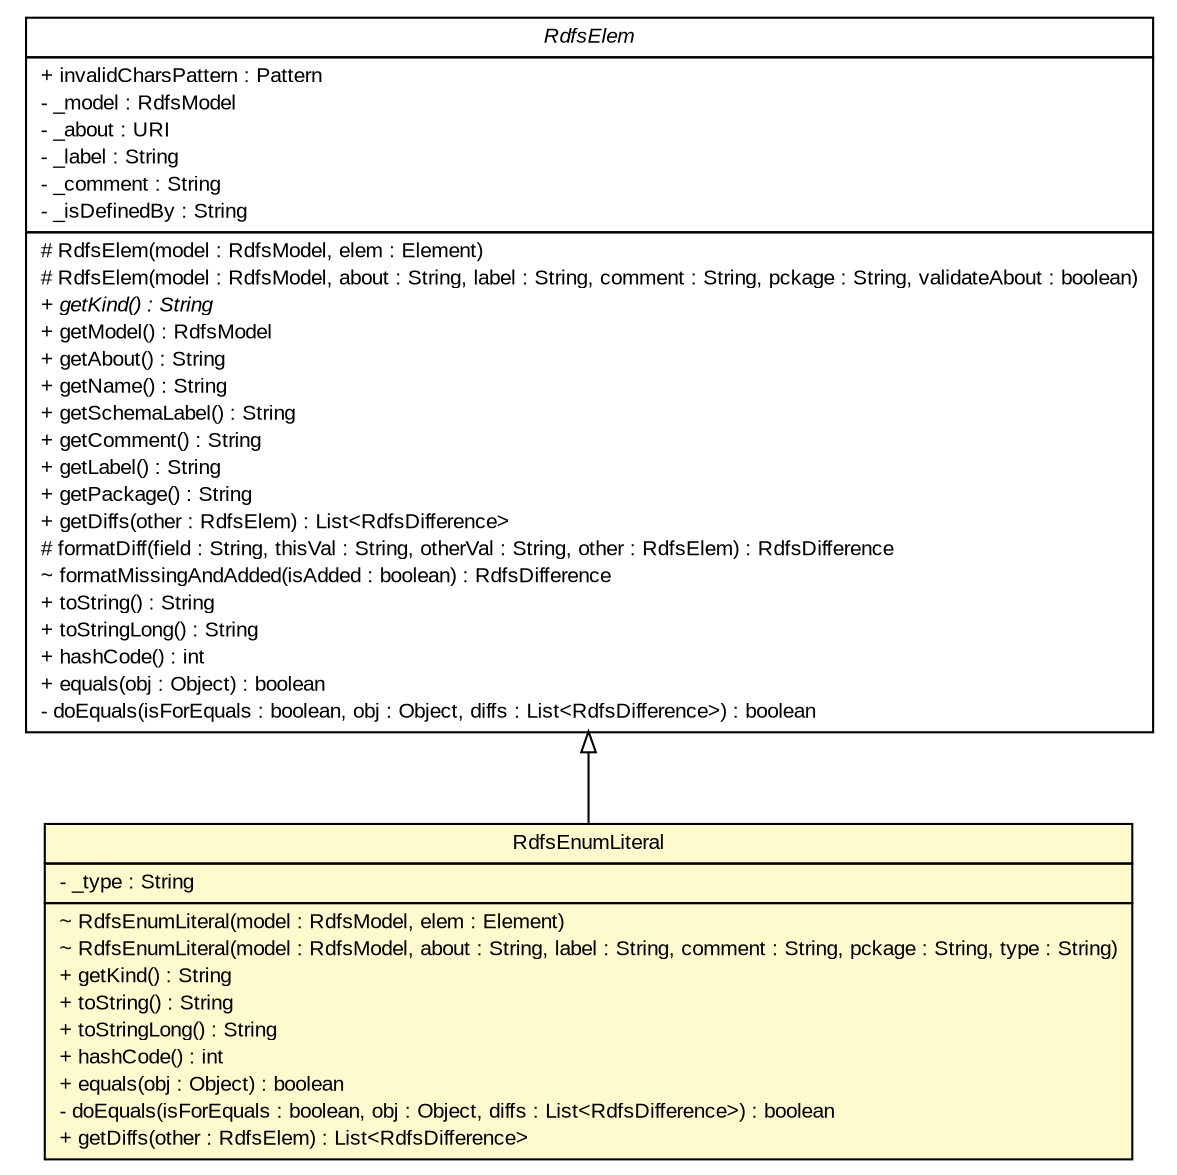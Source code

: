 #!/usr/local/bin/dot
#
# Class diagram 
# Generated by UMLGraph version R5_6_6-6-g3bdff0 (http://www.umlgraph.org/)
#

digraph G {
	edge [fontname="arial",fontsize=10,labelfontname="arial",labelfontsize=10];
	node [fontname="arial",fontsize=10,shape=plaintext];
	nodesep=0.25;
	ranksep=0.5;
	// org.tanjakostic.jcleancim.experimental.builder.rdfs.RdfsEnumLiteral
	c168920 [label=<<table title="org.tanjakostic.jcleancim.experimental.builder.rdfs.RdfsEnumLiteral" border="0" cellborder="1" cellspacing="0" cellpadding="2" port="p" bgcolor="lemonChiffon" href="./RdfsEnumLiteral.html">
		<tr><td><table border="0" cellspacing="0" cellpadding="1">
<tr><td align="center" balign="center"> RdfsEnumLiteral </td></tr>
		</table></td></tr>
		<tr><td><table border="0" cellspacing="0" cellpadding="1">
<tr><td align="left" balign="left"> - _type : String </td></tr>
		</table></td></tr>
		<tr><td><table border="0" cellspacing="0" cellpadding="1">
<tr><td align="left" balign="left"> ~ RdfsEnumLiteral(model : RdfsModel, elem : Element) </td></tr>
<tr><td align="left" balign="left"> ~ RdfsEnumLiteral(model : RdfsModel, about : String, label : String, comment : String, pckage : String, type : String) </td></tr>
<tr><td align="left" balign="left"> + getKind() : String </td></tr>
<tr><td align="left" balign="left"> + toString() : String </td></tr>
<tr><td align="left" balign="left"> + toStringLong() : String </td></tr>
<tr><td align="left" balign="left"> + hashCode() : int </td></tr>
<tr><td align="left" balign="left"> + equals(obj : Object) : boolean </td></tr>
<tr><td align="left" balign="left"> - doEquals(isForEquals : boolean, obj : Object, diffs : List&lt;RdfsDifference&gt;) : boolean </td></tr>
<tr><td align="left" balign="left"> + getDiffs(other : RdfsElem) : List&lt;RdfsDifference&gt; </td></tr>
		</table></td></tr>
		</table>>, URL="./RdfsEnumLiteral.html", fontname="arial", fontcolor="black", fontsize=10.0];
	// org.tanjakostic.jcleancim.experimental.builder.rdfs.RdfsElem
	c168921 [label=<<table title="org.tanjakostic.jcleancim.experimental.builder.rdfs.RdfsElem" border="0" cellborder="1" cellspacing="0" cellpadding="2" port="p" href="./RdfsElem.html">
		<tr><td><table border="0" cellspacing="0" cellpadding="1">
<tr><td align="center" balign="center"><font face="Arial Italic"> RdfsElem </font></td></tr>
		</table></td></tr>
		<tr><td><table border="0" cellspacing="0" cellpadding="1">
<tr><td align="left" balign="left"> + invalidCharsPattern : Pattern </td></tr>
<tr><td align="left" balign="left"> - _model : RdfsModel </td></tr>
<tr><td align="left" balign="left"> - _about : URI </td></tr>
<tr><td align="left" balign="left"> - _label : String </td></tr>
<tr><td align="left" balign="left"> - _comment : String </td></tr>
<tr><td align="left" balign="left"> - _isDefinedBy : String </td></tr>
		</table></td></tr>
		<tr><td><table border="0" cellspacing="0" cellpadding="1">
<tr><td align="left" balign="left"> # RdfsElem(model : RdfsModel, elem : Element) </td></tr>
<tr><td align="left" balign="left"> # RdfsElem(model : RdfsModel, about : String, label : String, comment : String, pckage : String, validateAbout : boolean) </td></tr>
<tr><td align="left" balign="left"><font face="Arial Italic" point-size="10.0"> + getKind() : String </font></td></tr>
<tr><td align="left" balign="left"> + getModel() : RdfsModel </td></tr>
<tr><td align="left" balign="left"> + getAbout() : String </td></tr>
<tr><td align="left" balign="left"> + getName() : String </td></tr>
<tr><td align="left" balign="left"> + getSchemaLabel() : String </td></tr>
<tr><td align="left" balign="left"> + getComment() : String </td></tr>
<tr><td align="left" balign="left"> + getLabel() : String </td></tr>
<tr><td align="left" balign="left"> + getPackage() : String </td></tr>
<tr><td align="left" balign="left"> + getDiffs(other : RdfsElem) : List&lt;RdfsDifference&gt; </td></tr>
<tr><td align="left" balign="left"> # formatDiff(field : String, thisVal : String, otherVal : String, other : RdfsElem) : RdfsDifference </td></tr>
<tr><td align="left" balign="left"> ~ formatMissingAndAdded(isAdded : boolean) : RdfsDifference </td></tr>
<tr><td align="left" balign="left"> + toString() : String </td></tr>
<tr><td align="left" balign="left"> + toStringLong() : String </td></tr>
<tr><td align="left" balign="left"> + hashCode() : int </td></tr>
<tr><td align="left" balign="left"> + equals(obj : Object) : boolean </td></tr>
<tr><td align="left" balign="left"> - doEquals(isForEquals : boolean, obj : Object, diffs : List&lt;RdfsDifference&gt;) : boolean </td></tr>
		</table></td></tr>
		</table>>, URL="./RdfsElem.html", fontname="arial", fontcolor="black", fontsize=10.0];
	//org.tanjakostic.jcleancim.experimental.builder.rdfs.RdfsEnumLiteral extends org.tanjakostic.jcleancim.experimental.builder.rdfs.RdfsElem
	c168921:p -> c168920:p [dir=back,arrowtail=empty];
}

